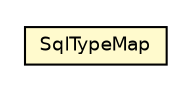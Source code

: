 #!/usr/local/bin/dot
#
# Class diagram 
# Generated by UMLGraph version R5_6 (http://www.umlgraph.org/)
#

digraph G {
	edge [fontname="Helvetica",fontsize=10,labelfontname="Helvetica",labelfontsize=10];
	node [fontname="Helvetica",fontsize=10,shape=plaintext];
	nodesep=0.25;
	ranksep=0.5;
	// net.ljcomputing.database.servcie.impl.SqlTypeMap
	c879 [label=<<table title="net.ljcomputing.database.servcie.impl.SqlTypeMap" border="0" cellborder="1" cellspacing="0" cellpadding="2" port="p" bgcolor="lemonChiffon" href="./SqlTypeMap.html">
		<tr><td><table border="0" cellspacing="0" cellpadding="1">
<tr><td align="center" balign="center"> SqlTypeMap </td></tr>
		</table></td></tr>
		</table>>, URL="./SqlTypeMap.html", fontname="Helvetica", fontcolor="black", fontsize=9.0];
}

